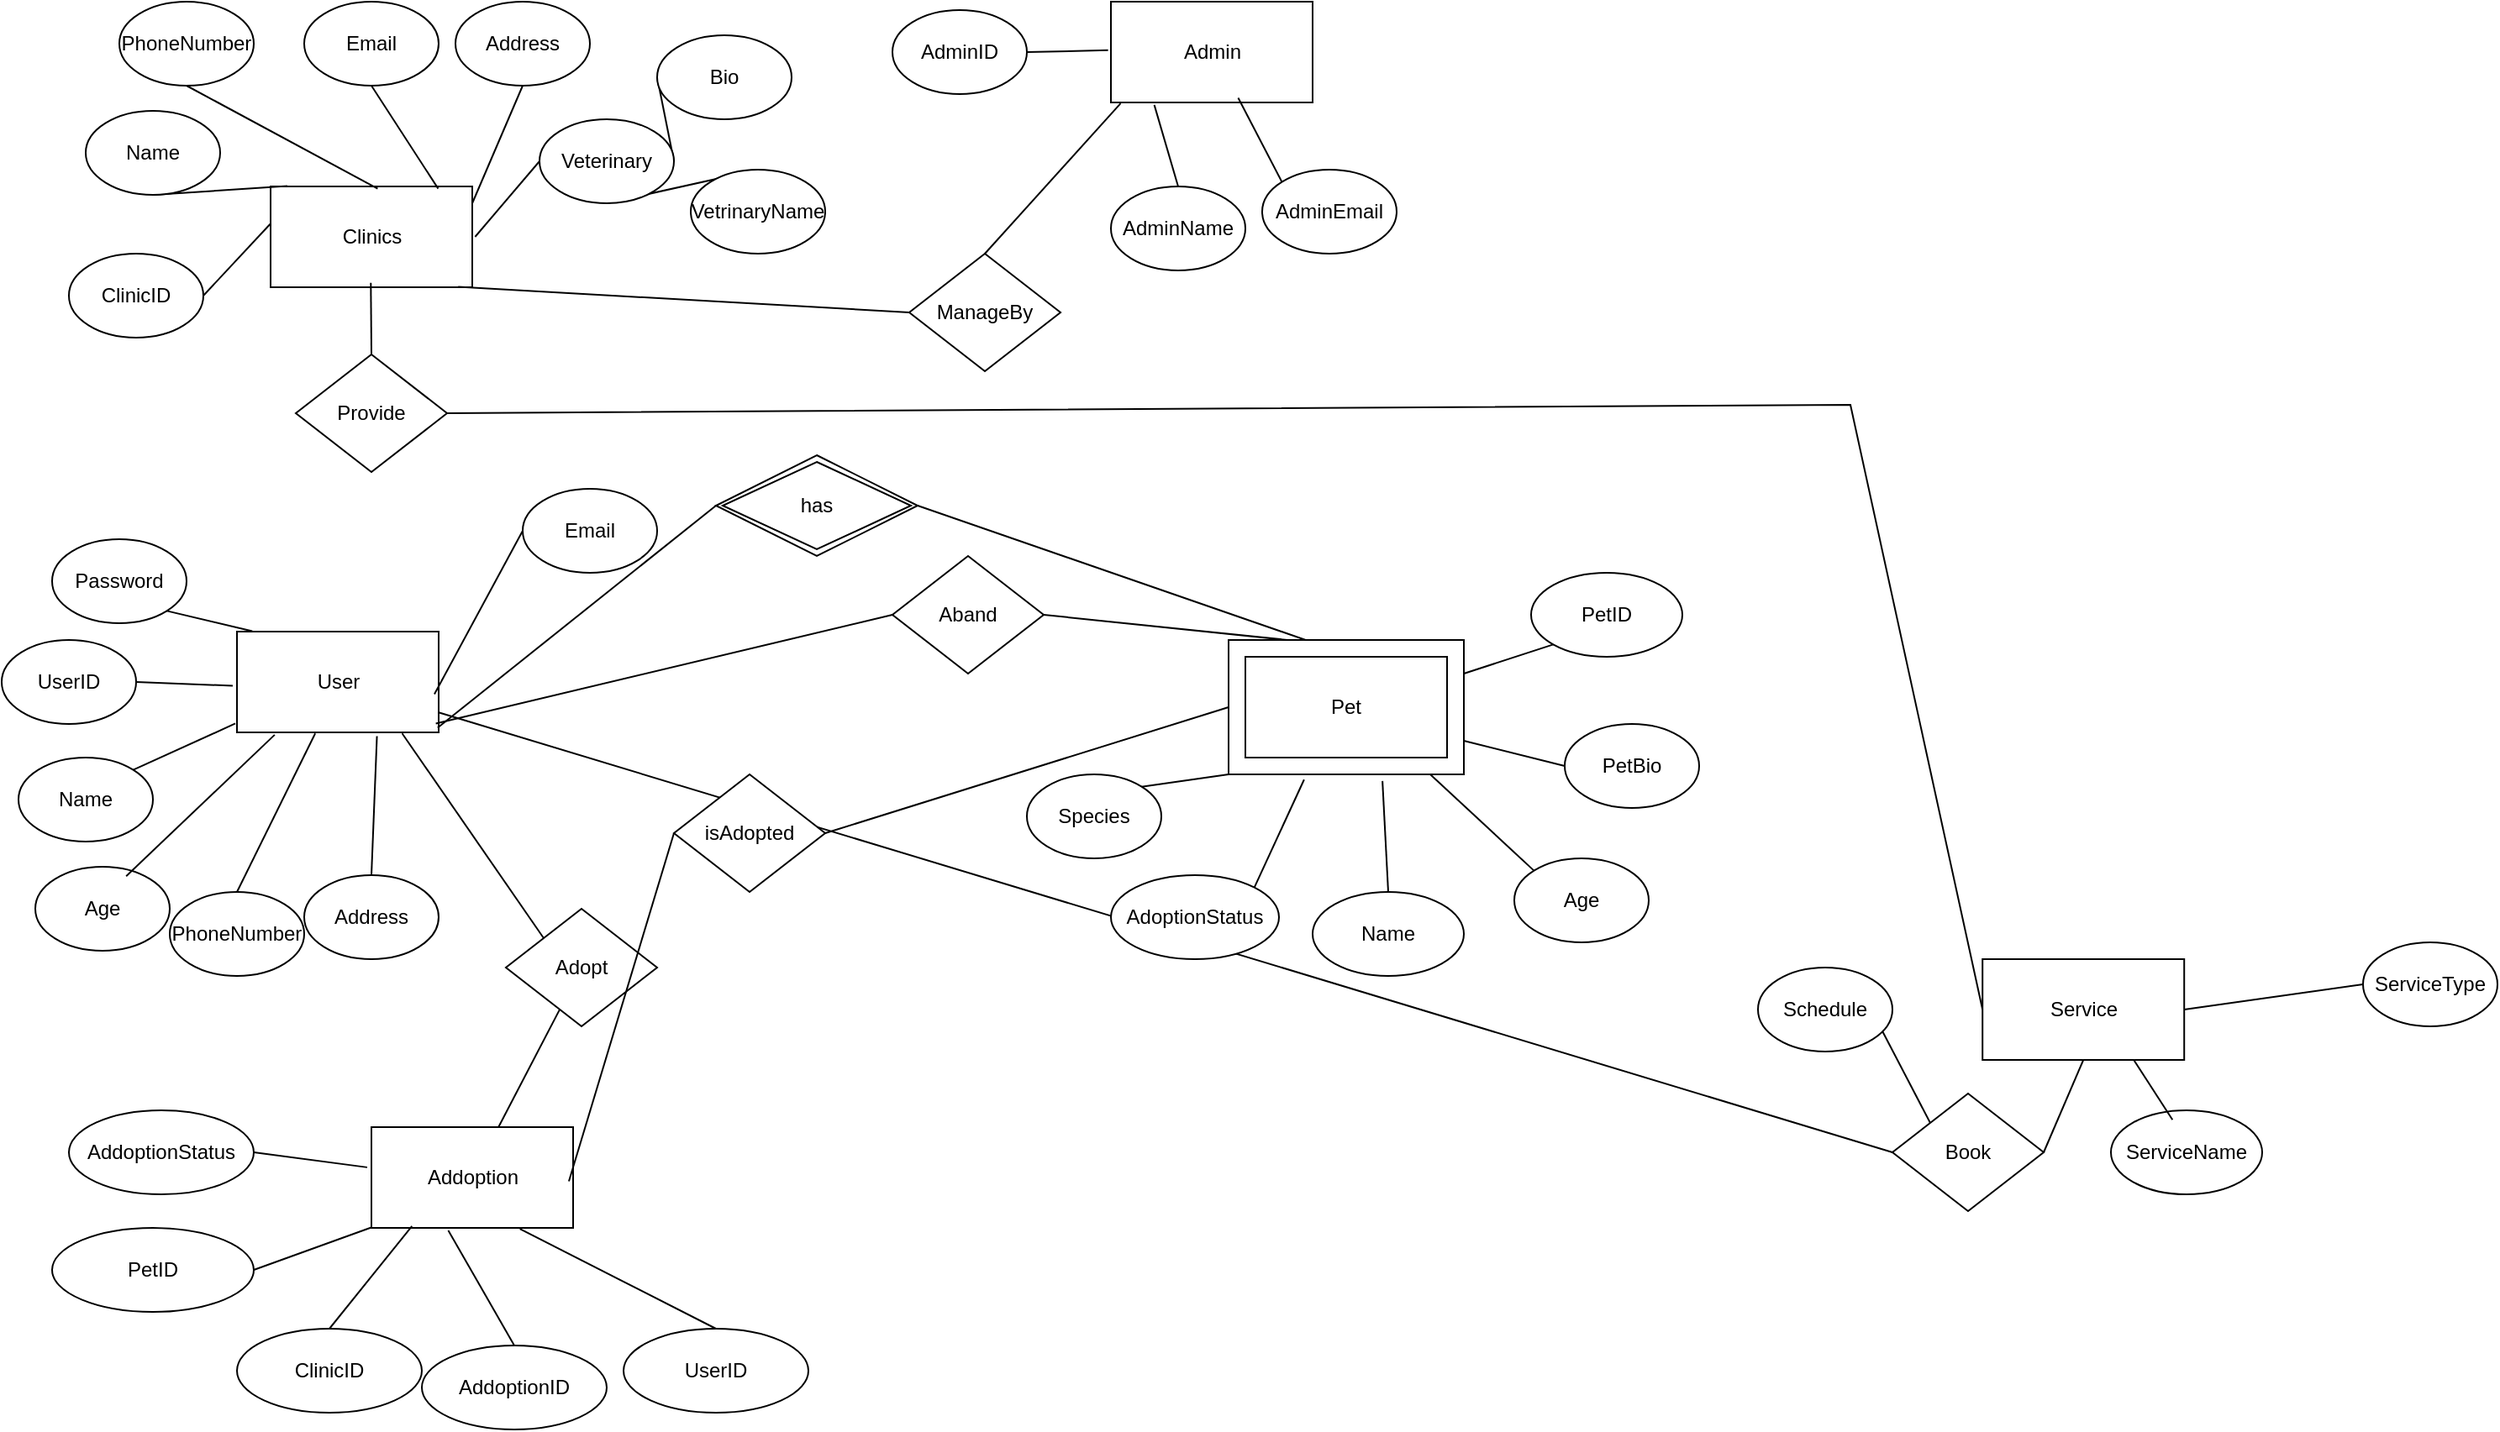 <mxfile version="24.8.3">
  <diagram id="R2lEEEUBdFMjLlhIrx00" name="Page-1">
    <mxGraphModel dx="983" dy="569" grid="1" gridSize="10" guides="1" tooltips="1" connect="1" arrows="1" fold="1" page="1" pageScale="1" pageWidth="850" pageHeight="1100" background="#FFFFFF" math="0" shadow="0" extFonts="Permanent Marker^https://fonts.googleapis.com/css?family=Permanent+Marker">
      <root>
        <mxCell id="0" />
        <mxCell id="1" parent="0" />
        <mxCell id="6QG8E82MpiIFCZu1OyY_-2" value="Clinics" style="verticalLabelPosition=middle;verticalAlign=middle;html=1;shape=mxgraph.basic.rect;fillColor2=none;strokeWidth=1;size=20;indent=5;labelPosition=center;align=center;" vertex="1" parent="1">
          <mxGeometry x="160" y="120" width="120" height="60" as="geometry" />
        </mxCell>
        <mxCell id="6QG8E82MpiIFCZu1OyY_-3" value="Admin" style="verticalLabelPosition=middle;verticalAlign=middle;html=1;shape=mxgraph.basic.rect;fillColor2=none;strokeWidth=1;size=20;indent=5;labelPosition=center;align=center;" vertex="1" parent="1">
          <mxGeometry x="660" y="10" width="120" height="60" as="geometry" />
        </mxCell>
        <mxCell id="6QG8E82MpiIFCZu1OyY_-4" value="User" style="verticalLabelPosition=middle;verticalAlign=middle;html=1;shape=mxgraph.basic.rect;fillColor2=none;strokeWidth=1;size=20;indent=5;labelPosition=center;align=center;" vertex="1" parent="1">
          <mxGeometry x="140" y="385" width="120" height="60" as="geometry" />
        </mxCell>
        <mxCell id="6QG8E82MpiIFCZu1OyY_-47" style="rounded=0;orthogonalLoop=1;jettySize=auto;html=1;exitX=1;exitY=0.5;exitDx=0;exitDy=0;entryX=0;entryY=0.5;entryDx=0;entryDy=0;endArrow=none;endFill=0;" edge="1" parent="1" source="6QG8E82MpiIFCZu1OyY_-10" target="6QG8E82MpiIFCZu1OyY_-46">
          <mxGeometry relative="1" as="geometry" />
        </mxCell>
        <mxCell id="6QG8E82MpiIFCZu1OyY_-10" value="Service" style="rounded=0;whiteSpace=wrap;html=1;" vertex="1" parent="1">
          <mxGeometry x="1178.6" y="580" width="120" height="60" as="geometry" />
        </mxCell>
        <mxCell id="6QG8E82MpiIFCZu1OyY_-13" value="Name" style="ellipse;whiteSpace=wrap;html=1;" vertex="1" parent="1">
          <mxGeometry x="10" y="460" width="80" height="50" as="geometry" />
        </mxCell>
        <mxCell id="6QG8E82MpiIFCZu1OyY_-14" value="Age" style="ellipse;whiteSpace=wrap;html=1;" vertex="1" parent="1">
          <mxGeometry x="20" y="525" width="80" height="50" as="geometry" />
        </mxCell>
        <mxCell id="6QG8E82MpiIFCZu1OyY_-16" value="PhoneNumber" style="ellipse;whiteSpace=wrap;html=1;" vertex="1" parent="1">
          <mxGeometry x="100" y="540" width="80" height="50" as="geometry" />
        </mxCell>
        <mxCell id="6QG8E82MpiIFCZu1OyY_-17" value="Email" style="ellipse;whiteSpace=wrap;html=1;" vertex="1" parent="1">
          <mxGeometry x="310" y="300" width="80" height="50" as="geometry" />
        </mxCell>
        <mxCell id="6QG8E82MpiIFCZu1OyY_-19" value="Address" style="ellipse;whiteSpace=wrap;html=1;" vertex="1" parent="1">
          <mxGeometry x="180" y="530" width="80" height="50" as="geometry" />
        </mxCell>
        <mxCell id="6QG8E82MpiIFCZu1OyY_-37" style="rounded=0;orthogonalLoop=1;jettySize=auto;html=1;exitX=0.5;exitY=1;exitDx=0;exitDy=0;entryX=0.083;entryY=-0.004;entryDx=0;entryDy=0;entryPerimeter=0;endArrow=none;endFill=0;" edge="1" parent="1" source="6QG8E82MpiIFCZu1OyY_-20" target="6QG8E82MpiIFCZu1OyY_-2">
          <mxGeometry relative="1" as="geometry">
            <mxPoint x="150" y="90" as="targetPoint" />
          </mxGeometry>
        </mxCell>
        <mxCell id="6QG8E82MpiIFCZu1OyY_-20" value="Name" style="ellipse;whiteSpace=wrap;html=1;" vertex="1" parent="1">
          <mxGeometry x="50" y="75" width="80" height="50" as="geometry" />
        </mxCell>
        <mxCell id="6QG8E82MpiIFCZu1OyY_-38" style="rounded=0;orthogonalLoop=1;jettySize=auto;html=1;exitX=0.5;exitY=1;exitDx=0;exitDy=0;entryX=0.531;entryY=0.022;entryDx=0;entryDy=0;entryPerimeter=0;endArrow=none;endFill=0;" edge="1" parent="1" source="6QG8E82MpiIFCZu1OyY_-21" target="6QG8E82MpiIFCZu1OyY_-2">
          <mxGeometry relative="1" as="geometry">
            <mxPoint x="200" y="100" as="targetPoint" />
          </mxGeometry>
        </mxCell>
        <mxCell id="6QG8E82MpiIFCZu1OyY_-21" value="PhoneNumber" style="ellipse;whiteSpace=wrap;html=1;" vertex="1" parent="1">
          <mxGeometry x="70" y="10" width="80" height="50" as="geometry" />
        </mxCell>
        <mxCell id="6QG8E82MpiIFCZu1OyY_-22" value="Email" style="ellipse;whiteSpace=wrap;html=1;" vertex="1" parent="1">
          <mxGeometry x="180" y="10" width="80" height="50" as="geometry" />
        </mxCell>
        <mxCell id="6QG8E82MpiIFCZu1OyY_-23" value="Address" style="ellipse;whiteSpace=wrap;html=1;" vertex="1" parent="1">
          <mxGeometry x="270" y="10" width="80" height="50" as="geometry" />
        </mxCell>
        <mxCell id="6QG8E82MpiIFCZu1OyY_-35" style="rounded=0;orthogonalLoop=1;jettySize=auto;html=1;exitX=1;exitY=0.5;exitDx=0;exitDy=0;entryX=0;entryY=0.5;entryDx=0;entryDy=0;endArrow=none;endFill=0;" edge="1" parent="1" source="6QG8E82MpiIFCZu1OyY_-25" target="6QG8E82MpiIFCZu1OyY_-10">
          <mxGeometry relative="1" as="geometry">
            <Array as="points">
              <mxPoint x="1100" y="250" />
            </Array>
          </mxGeometry>
        </mxCell>
        <mxCell id="6QG8E82MpiIFCZu1OyY_-25" value="Provide" style="rhombus;whiteSpace=wrap;html=1;" vertex="1" parent="1">
          <mxGeometry x="175" y="220" width="90" height="70" as="geometry" />
        </mxCell>
        <mxCell id="6QG8E82MpiIFCZu1OyY_-32" style="rounded=0;orthogonalLoop=1;jettySize=auto;html=1;exitX=1;exitY=0.5;exitDx=0;exitDy=0;entryX=0;entryY=0.5;entryDx=0;entryDy=0;startArrow=none;startFill=0;endArrow=none;endFill=0;" edge="1" parent="1" source="6QG8E82MpiIFCZu1OyY_-26" target="6QG8E82MpiIFCZu1OyY_-30">
          <mxGeometry relative="1" as="geometry" />
        </mxCell>
        <mxCell id="6QG8E82MpiIFCZu1OyY_-33" style="rounded=0;orthogonalLoop=1;jettySize=auto;html=1;exitX=0.5;exitY=1;exitDx=0;exitDy=0;entryX=0.5;entryY=0;entryDx=0;entryDy=0;endArrow=none;endFill=0;" edge="1" parent="1" source="6QG8E82MpiIFCZu1OyY_-26" target="6QG8E82MpiIFCZu1OyY_-29">
          <mxGeometry relative="1" as="geometry" />
        </mxCell>
        <mxCell id="6QG8E82MpiIFCZu1OyY_-26" value="Veterinary" style="ellipse;whiteSpace=wrap;html=1;" vertex="1" parent="1">
          <mxGeometry x="320" y="80" width="80" height="50" as="geometry" />
        </mxCell>
        <mxCell id="6QG8E82MpiIFCZu1OyY_-29" value="VetrinaryName" style="ellipse;whiteSpace=wrap;html=1;" vertex="1" parent="1">
          <mxGeometry x="410" y="110" width="80" height="50" as="geometry" />
        </mxCell>
        <mxCell id="6QG8E82MpiIFCZu1OyY_-30" value="Bio" style="ellipse;whiteSpace=wrap;html=1;" vertex="1" parent="1">
          <mxGeometry x="390" y="30" width="80" height="50" as="geometry" />
        </mxCell>
        <mxCell id="6QG8E82MpiIFCZu1OyY_-31" value="ClinicID" style="ellipse;whiteSpace=wrap;html=1;" vertex="1" parent="1">
          <mxGeometry x="40" y="160" width="80" height="50" as="geometry" />
        </mxCell>
        <mxCell id="6QG8E82MpiIFCZu1OyY_-34" style="rounded=0;orthogonalLoop=1;jettySize=auto;html=1;exitX=0.5;exitY=0;exitDx=0;exitDy=0;entryX=0.497;entryY=0.956;entryDx=0;entryDy=0;entryPerimeter=0;endArrow=none;endFill=0;" edge="1" parent="1" source="6QG8E82MpiIFCZu1OyY_-25" target="6QG8E82MpiIFCZu1OyY_-2">
          <mxGeometry relative="1" as="geometry" />
        </mxCell>
        <mxCell id="6QG8E82MpiIFCZu1OyY_-36" style="rounded=0;orthogonalLoop=1;jettySize=auto;html=1;exitX=1;exitY=0.5;exitDx=0;exitDy=0;entryX=-0.001;entryY=0.371;entryDx=0;entryDy=0;entryPerimeter=0;endArrow=none;endFill=0;" edge="1" parent="1" source="6QG8E82MpiIFCZu1OyY_-31" target="6QG8E82MpiIFCZu1OyY_-2">
          <mxGeometry relative="1" as="geometry" />
        </mxCell>
        <mxCell id="6QG8E82MpiIFCZu1OyY_-39" style="rounded=0;orthogonalLoop=1;jettySize=auto;html=1;exitX=0.5;exitY=1;exitDx=0;exitDy=0;entryX=0.831;entryY=0.022;entryDx=0;entryDy=0;entryPerimeter=0;endArrow=none;endFill=0;" edge="1" parent="1" source="6QG8E82MpiIFCZu1OyY_-22" target="6QG8E82MpiIFCZu1OyY_-2">
          <mxGeometry relative="1" as="geometry" />
        </mxCell>
        <mxCell id="6QG8E82MpiIFCZu1OyY_-40" style="rounded=0;orthogonalLoop=1;jettySize=auto;html=1;exitX=0.5;exitY=1;exitDx=0;exitDy=0;endArrow=none;endFill=0;" edge="1" parent="1" source="6QG8E82MpiIFCZu1OyY_-23">
          <mxGeometry relative="1" as="geometry">
            <mxPoint x="280" y="130" as="targetPoint" />
          </mxGeometry>
        </mxCell>
        <mxCell id="6QG8E82MpiIFCZu1OyY_-41" style="rounded=0;orthogonalLoop=1;jettySize=auto;html=1;exitX=0;exitY=0.5;exitDx=0;exitDy=0;entryX=1.014;entryY=0.5;entryDx=0;entryDy=0;entryPerimeter=0;endArrow=none;endFill=0;" edge="1" parent="1" source="6QG8E82MpiIFCZu1OyY_-26" target="6QG8E82MpiIFCZu1OyY_-2">
          <mxGeometry relative="1" as="geometry" />
        </mxCell>
        <mxCell id="6QG8E82MpiIFCZu1OyY_-44" style="rounded=0;orthogonalLoop=1;jettySize=auto;html=1;exitX=1;exitY=0.5;exitDx=0;exitDy=0;entryX=0.5;entryY=1;entryDx=0;entryDy=0;endArrow=none;endFill=0;" edge="1" parent="1" source="6QG8E82MpiIFCZu1OyY_-43" target="6QG8E82MpiIFCZu1OyY_-10">
          <mxGeometry relative="1" as="geometry" />
        </mxCell>
        <mxCell id="6QG8E82MpiIFCZu1OyY_-45" style="rounded=0;orthogonalLoop=1;jettySize=auto;html=1;exitX=0;exitY=0.5;exitDx=0;exitDy=0;endArrow=none;endFill=0;" edge="1" parent="1" source="6QG8E82MpiIFCZu1OyY_-43" target="6QG8E82MpiIFCZu1OyY_-4">
          <mxGeometry relative="1" as="geometry" />
        </mxCell>
        <mxCell id="6QG8E82MpiIFCZu1OyY_-74" style="rounded=0;orthogonalLoop=1;jettySize=auto;html=1;exitX=0;exitY=0;exitDx=0;exitDy=0;endArrow=none;endFill=0;entryX=0.905;entryY=0.695;entryDx=0;entryDy=0;entryPerimeter=0;" edge="1" parent="1" source="6QG8E82MpiIFCZu1OyY_-43" target="6QG8E82MpiIFCZu1OyY_-75">
          <mxGeometry relative="1" as="geometry">
            <mxPoint x="835" y="650" as="targetPoint" />
          </mxGeometry>
        </mxCell>
        <mxCell id="6QG8E82MpiIFCZu1OyY_-43" value="Book" style="rhombus;whiteSpace=wrap;html=1;" vertex="1" parent="1">
          <mxGeometry x="1125" y="660" width="90" height="70" as="geometry" />
        </mxCell>
        <mxCell id="6QG8E82MpiIFCZu1OyY_-46" value="ServiceType" style="ellipse;whiteSpace=wrap;html=1;" vertex="1" parent="1">
          <mxGeometry x="1405" y="570" width="80" height="50" as="geometry" />
        </mxCell>
        <mxCell id="6QG8E82MpiIFCZu1OyY_-48" style="rounded=0;orthogonalLoop=1;jettySize=auto;html=1;exitX=1;exitY=0;exitDx=0;exitDy=0;entryX=-0.008;entryY=0.912;entryDx=0;entryDy=0;entryPerimeter=0;endArrow=none;endFill=0;" edge="1" parent="1" source="6QG8E82MpiIFCZu1OyY_-13" target="6QG8E82MpiIFCZu1OyY_-4">
          <mxGeometry relative="1" as="geometry" />
        </mxCell>
        <mxCell id="6QG8E82MpiIFCZu1OyY_-49" style="rounded=0;orthogonalLoop=1;jettySize=auto;html=1;exitX=0.676;exitY=0.112;exitDx=0;exitDy=0;entryX=0.187;entryY=1.024;entryDx=0;entryDy=0;entryPerimeter=0;endArrow=none;endFill=0;exitPerimeter=0;" edge="1" parent="1" source="6QG8E82MpiIFCZu1OyY_-14" target="6QG8E82MpiIFCZu1OyY_-4">
          <mxGeometry relative="1" as="geometry" />
        </mxCell>
        <mxCell id="6QG8E82MpiIFCZu1OyY_-50" style="rounded=0;orthogonalLoop=1;jettySize=auto;html=1;exitX=0.5;exitY=0;exitDx=0;exitDy=0;entryX=0.388;entryY=1.01;entryDx=0;entryDy=0;entryPerimeter=0;endArrow=none;endFill=0;" edge="1" parent="1" source="6QG8E82MpiIFCZu1OyY_-16" target="6QG8E82MpiIFCZu1OyY_-4">
          <mxGeometry relative="1" as="geometry" />
        </mxCell>
        <mxCell id="6QG8E82MpiIFCZu1OyY_-51" style="rounded=0;orthogonalLoop=1;jettySize=auto;html=1;exitX=0.5;exitY=0;exitDx=0;exitDy=0;entryX=0.694;entryY=1.038;entryDx=0;entryDy=0;entryPerimeter=0;endArrow=none;endFill=0;" edge="1" parent="1" source="6QG8E82MpiIFCZu1OyY_-19" target="6QG8E82MpiIFCZu1OyY_-4">
          <mxGeometry relative="1" as="geometry" />
        </mxCell>
        <mxCell id="6QG8E82MpiIFCZu1OyY_-52" style="rounded=0;orthogonalLoop=1;jettySize=auto;html=1;exitX=0;exitY=0.5;exitDx=0;exitDy=0;endArrow=none;endFill=0;entryX=0.979;entryY=0.621;entryDx=0;entryDy=0;entryPerimeter=0;" edge="1" parent="1" source="6QG8E82MpiIFCZu1OyY_-17" target="6QG8E82MpiIFCZu1OyY_-4">
          <mxGeometry relative="1" as="geometry">
            <mxPoint x="230.0" y="430" as="targetPoint" />
          </mxGeometry>
        </mxCell>
        <mxCell id="ot0OKPYrs41KSUpZu7oC-8" style="rounded=0;orthogonalLoop=1;jettySize=auto;html=1;exitX=0.374;exitY=0.028;exitDx=0;exitDy=0;exitPerimeter=0;entryX=1;entryY=0.5;entryDx=0;entryDy=0;endArrow=none;endFill=0;" edge="1" parent="1" source="6QG8E82MpiIFCZu1OyY_-54" target="6QG8E82MpiIFCZu1OyY_-59">
          <mxGeometry relative="1" as="geometry" />
        </mxCell>
        <mxCell id="6QG8E82MpiIFCZu1OyY_-54" value="Pet" style="verticalLabelPosition=middle;verticalAlign=middle;html=1;shape=mxgraph.basic.frame;dx=10;whiteSpace=wrap;labelPosition=center;align=center;" vertex="1" parent="1">
          <mxGeometry x="730" y="390" width="140" height="80" as="geometry" />
        </mxCell>
        <mxCell id="6QG8E82MpiIFCZu1OyY_-59" value="has" style="shape=rhombus;double=1;perimeter=rhombusPerimeter;whiteSpace=wrap;html=1;align=center;" vertex="1" parent="1">
          <mxGeometry x="425" y="280" width="120" height="60" as="geometry" />
        </mxCell>
        <mxCell id="6QG8E82MpiIFCZu1OyY_-63" value="Species" style="ellipse;whiteSpace=wrap;html=1;" vertex="1" parent="1">
          <mxGeometry x="610" y="470" width="80" height="50" as="geometry" />
        </mxCell>
        <mxCell id="6QG8E82MpiIFCZu1OyY_-64" value="AdoptionStatus" style="ellipse;whiteSpace=wrap;html=1;" vertex="1" parent="1">
          <mxGeometry x="660" y="530" width="100" height="50" as="geometry" />
        </mxCell>
        <mxCell id="6QG8E82MpiIFCZu1OyY_-65" value="Name" style="ellipse;whiteSpace=wrap;html=1;" vertex="1" parent="1">
          <mxGeometry x="780" y="540" width="90" height="50" as="geometry" />
        </mxCell>
        <mxCell id="6QG8E82MpiIFCZu1OyY_-66" value="Age" style="ellipse;whiteSpace=wrap;html=1;" vertex="1" parent="1">
          <mxGeometry x="900" y="520" width="80" height="50" as="geometry" />
        </mxCell>
        <mxCell id="6QG8E82MpiIFCZu1OyY_-68" value="PetBio" style="ellipse;whiteSpace=wrap;html=1;" vertex="1" parent="1">
          <mxGeometry x="930" y="440" width="80" height="50" as="geometry" />
        </mxCell>
        <mxCell id="6QG8E82MpiIFCZu1OyY_-70" value="PetID" style="ellipse;whiteSpace=wrap;html=1;" vertex="1" parent="1">
          <mxGeometry x="910" y="350" width="90" height="50" as="geometry" />
        </mxCell>
        <mxCell id="6QG8E82MpiIFCZu1OyY_-72" value="ServiceName" style="ellipse;whiteSpace=wrap;html=1;" vertex="1" parent="1">
          <mxGeometry x="1255" y="670" width="90" height="50" as="geometry" />
        </mxCell>
        <mxCell id="6QG8E82MpiIFCZu1OyY_-73" style="rounded=0;orthogonalLoop=1;jettySize=auto;html=1;exitX=0.407;exitY=0.112;exitDx=0;exitDy=0;entryX=0.75;entryY=1;entryDx=0;entryDy=0;endArrow=none;endFill=0;exitPerimeter=0;" edge="1" parent="1" source="6QG8E82MpiIFCZu1OyY_-72" target="6QG8E82MpiIFCZu1OyY_-10">
          <mxGeometry relative="1" as="geometry" />
        </mxCell>
        <mxCell id="6QG8E82MpiIFCZu1OyY_-75" value="Schedule" style="ellipse;whiteSpace=wrap;html=1;" vertex="1" parent="1">
          <mxGeometry x="1045" y="585" width="80" height="50" as="geometry" />
        </mxCell>
        <mxCell id="6QG8E82MpiIFCZu1OyY_-76" style="rounded=0;orthogonalLoop=1;jettySize=auto;html=1;exitX=1;exitY=0;exitDx=0;exitDy=0;entryX=0;entryY=1;entryDx=0;entryDy=0;entryPerimeter=0;endArrow=none;endFill=0;" edge="1" parent="1" source="6QG8E82MpiIFCZu1OyY_-63" target="6QG8E82MpiIFCZu1OyY_-54">
          <mxGeometry relative="1" as="geometry" />
        </mxCell>
        <mxCell id="6QG8E82MpiIFCZu1OyY_-77" style="rounded=0;orthogonalLoop=1;jettySize=auto;html=1;exitX=1;exitY=0;exitDx=0;exitDy=0;entryX=0.321;entryY=1.039;entryDx=0;entryDy=0;entryPerimeter=0;endArrow=none;endFill=0;" edge="1" parent="1" source="6QG8E82MpiIFCZu1OyY_-64" target="6QG8E82MpiIFCZu1OyY_-54">
          <mxGeometry relative="1" as="geometry" />
        </mxCell>
        <mxCell id="6QG8E82MpiIFCZu1OyY_-78" style="rounded=0;orthogonalLoop=1;jettySize=auto;html=1;exitX=0.5;exitY=0;exitDx=0;exitDy=0;entryX=0.654;entryY=1.049;entryDx=0;entryDy=0;entryPerimeter=0;endArrow=none;endFill=0;" edge="1" parent="1" source="6QG8E82MpiIFCZu1OyY_-65" target="6QG8E82MpiIFCZu1OyY_-54">
          <mxGeometry relative="1" as="geometry" />
        </mxCell>
        <mxCell id="6QG8E82MpiIFCZu1OyY_-79" style="rounded=0;orthogonalLoop=1;jettySize=auto;html=1;exitX=0;exitY=0;exitDx=0;exitDy=0;entryX=0.857;entryY=1;entryDx=0;entryDy=0;entryPerimeter=0;endArrow=none;endFill=0;" edge="1" parent="1" source="6QG8E82MpiIFCZu1OyY_-66" target="6QG8E82MpiIFCZu1OyY_-54">
          <mxGeometry relative="1" as="geometry" />
        </mxCell>
        <mxCell id="6QG8E82MpiIFCZu1OyY_-80" style="rounded=0;orthogonalLoop=1;jettySize=auto;html=1;exitX=0;exitY=0.5;exitDx=0;exitDy=0;entryX=0;entryY=0;entryDx=140;entryDy=60;entryPerimeter=0;endArrow=none;endFill=0;" edge="1" parent="1" source="6QG8E82MpiIFCZu1OyY_-68" target="6QG8E82MpiIFCZu1OyY_-54">
          <mxGeometry relative="1" as="geometry" />
        </mxCell>
        <mxCell id="6QG8E82MpiIFCZu1OyY_-81" style="rounded=0;orthogonalLoop=1;jettySize=auto;html=1;exitX=0;exitY=1;exitDx=0;exitDy=0;entryX=0;entryY=0;entryDx=140;entryDy=20;entryPerimeter=0;endArrow=none;endFill=0;" edge="1" parent="1" source="6QG8E82MpiIFCZu1OyY_-70" target="6QG8E82MpiIFCZu1OyY_-54">
          <mxGeometry relative="1" as="geometry" />
        </mxCell>
        <mxCell id="6QG8E82MpiIFCZu1OyY_-82" value="UserID" style="ellipse;whiteSpace=wrap;html=1;" vertex="1" parent="1">
          <mxGeometry y="390" width="80" height="50" as="geometry" />
        </mxCell>
        <mxCell id="6QG8E82MpiIFCZu1OyY_-83" style="rounded=0;orthogonalLoop=1;jettySize=auto;html=1;exitX=1;exitY=0.5;exitDx=0;exitDy=0;entryX=-0.021;entryY=0.537;entryDx=0;entryDy=0;entryPerimeter=0;endArrow=none;endFill=0;" edge="1" parent="1" source="6QG8E82MpiIFCZu1OyY_-82" target="6QG8E82MpiIFCZu1OyY_-4">
          <mxGeometry relative="1" as="geometry" />
        </mxCell>
        <mxCell id="6QG8E82MpiIFCZu1OyY_-85" value="Password" style="ellipse;whiteSpace=wrap;html=1;" vertex="1" parent="1">
          <mxGeometry x="30" y="330" width="80" height="50" as="geometry" />
        </mxCell>
        <mxCell id="6QG8E82MpiIFCZu1OyY_-86" style="rounded=0;orthogonalLoop=1;jettySize=auto;html=1;exitX=1;exitY=1;exitDx=0;exitDy=0;entryX=0.076;entryY=-0.004;entryDx=0;entryDy=0;entryPerimeter=0;endArrow=none;endFill=0;" edge="1" parent="1" source="6QG8E82MpiIFCZu1OyY_-85" target="6QG8E82MpiIFCZu1OyY_-4">
          <mxGeometry relative="1" as="geometry" />
        </mxCell>
        <mxCell id="6QG8E82MpiIFCZu1OyY_-102" value="" style="rounded=0;orthogonalLoop=1;jettySize=auto;html=1;endArrow=none;endFill=0;" edge="1" parent="1" source="6QG8E82MpiIFCZu1OyY_-87" target="6QG8E82MpiIFCZu1OyY_-100">
          <mxGeometry relative="1" as="geometry" />
        </mxCell>
        <mxCell id="6QG8E82MpiIFCZu1OyY_-87" value="Addoption" style="verticalLabelPosition=middle;verticalAlign=middle;html=1;shape=mxgraph.basic.rect;fillColor2=none;strokeWidth=1;size=20;indent=5;labelPosition=center;align=center;" vertex="1" parent="1">
          <mxGeometry x="220" y="680" width="120" height="60" as="geometry" />
        </mxCell>
        <mxCell id="6QG8E82MpiIFCZu1OyY_-89" value="AddoptionStatus" style="ellipse;whiteSpace=wrap;html=1;" vertex="1" parent="1">
          <mxGeometry x="40" y="670" width="110" height="50" as="geometry" />
        </mxCell>
        <mxCell id="6QG8E82MpiIFCZu1OyY_-90" value="PetID" style="ellipse;whiteSpace=wrap;html=1;" vertex="1" parent="1">
          <mxGeometry x="30" y="740" width="120" height="50" as="geometry" />
        </mxCell>
        <mxCell id="6QG8E82MpiIFCZu1OyY_-91" value="ClinicID" style="ellipse;whiteSpace=wrap;html=1;" vertex="1" parent="1">
          <mxGeometry x="140" y="800" width="110" height="50" as="geometry" />
        </mxCell>
        <mxCell id="6QG8E82MpiIFCZu1OyY_-92" value="AddoptionID" style="ellipse;whiteSpace=wrap;html=1;" vertex="1" parent="1">
          <mxGeometry x="250" y="810" width="110" height="50" as="geometry" />
        </mxCell>
        <mxCell id="6QG8E82MpiIFCZu1OyY_-93" value="UserID" style="ellipse;whiteSpace=wrap;html=1;" vertex="1" parent="1">
          <mxGeometry x="370" y="800" width="110" height="50" as="geometry" />
        </mxCell>
        <mxCell id="6QG8E82MpiIFCZu1OyY_-94" style="rounded=0;orthogonalLoop=1;jettySize=auto;html=1;exitX=1;exitY=0.5;exitDx=0;exitDy=0;entryX=-0.021;entryY=0.399;entryDx=0;entryDy=0;entryPerimeter=0;endArrow=none;endFill=0;" edge="1" parent="1" source="6QG8E82MpiIFCZu1OyY_-89" target="6QG8E82MpiIFCZu1OyY_-87">
          <mxGeometry relative="1" as="geometry" />
        </mxCell>
        <mxCell id="6QG8E82MpiIFCZu1OyY_-95" style="rounded=0;orthogonalLoop=1;jettySize=auto;html=1;exitX=1;exitY=0.5;exitDx=0;exitDy=0;entryX=-0.001;entryY=0.996;entryDx=0;entryDy=0;entryPerimeter=0;endArrow=none;endFill=0;" edge="1" parent="1" source="6QG8E82MpiIFCZu1OyY_-90" target="6QG8E82MpiIFCZu1OyY_-87">
          <mxGeometry relative="1" as="geometry" />
        </mxCell>
        <mxCell id="6QG8E82MpiIFCZu1OyY_-96" style="rounded=0;orthogonalLoop=1;jettySize=auto;html=1;exitX=0.5;exitY=0;exitDx=0;exitDy=0;entryX=0.201;entryY=0.982;entryDx=0;entryDy=0;entryPerimeter=0;endArrow=none;endFill=0;" edge="1" parent="1" source="6QG8E82MpiIFCZu1OyY_-91" target="6QG8E82MpiIFCZu1OyY_-87">
          <mxGeometry relative="1" as="geometry" />
        </mxCell>
        <mxCell id="6QG8E82MpiIFCZu1OyY_-97" style="rounded=0;orthogonalLoop=1;jettySize=auto;html=1;exitX=0.5;exitY=0;exitDx=0;exitDy=0;entryX=0.381;entryY=1.024;entryDx=0;entryDy=0;entryPerimeter=0;endArrow=none;endFill=0;" edge="1" parent="1" source="6QG8E82MpiIFCZu1OyY_-92" target="6QG8E82MpiIFCZu1OyY_-87">
          <mxGeometry relative="1" as="geometry" />
        </mxCell>
        <mxCell id="6QG8E82MpiIFCZu1OyY_-98" style="rounded=0;orthogonalLoop=1;jettySize=auto;html=1;exitX=0.5;exitY=0;exitDx=0;exitDy=0;entryX=0.736;entryY=1.01;entryDx=0;entryDy=0;entryPerimeter=0;endArrow=none;endFill=0;" edge="1" parent="1" source="6QG8E82MpiIFCZu1OyY_-93" target="6QG8E82MpiIFCZu1OyY_-87">
          <mxGeometry relative="1" as="geometry" />
        </mxCell>
        <mxCell id="6QG8E82MpiIFCZu1OyY_-100" value="Adopt" style="rhombus;whiteSpace=wrap;html=1;" vertex="1" parent="1">
          <mxGeometry x="300" y="550" width="90" height="70" as="geometry" />
        </mxCell>
        <mxCell id="6QG8E82MpiIFCZu1OyY_-101" style="rounded=0;orthogonalLoop=1;jettySize=auto;html=1;exitX=0;exitY=0;exitDx=0;exitDy=0;entryX=0.819;entryY=1.01;entryDx=0;entryDy=0;entryPerimeter=0;endArrow=none;endFill=0;" edge="1" parent="1" source="6QG8E82MpiIFCZu1OyY_-100" target="6QG8E82MpiIFCZu1OyY_-4">
          <mxGeometry relative="1" as="geometry" />
        </mxCell>
        <mxCell id="ot0OKPYrs41KSUpZu7oC-7" style="rounded=0;orthogonalLoop=1;jettySize=auto;html=1;exitX=0;exitY=0.5;exitDx=0;exitDy=0;entryX=0.995;entryY=0.954;entryDx=0;entryDy=0;entryPerimeter=0;endArrow=none;endFill=0;" edge="1" parent="1" source="6QG8E82MpiIFCZu1OyY_-59" target="6QG8E82MpiIFCZu1OyY_-4">
          <mxGeometry relative="1" as="geometry" />
        </mxCell>
        <mxCell id="6QG8E82MpiIFCZu1OyY_-104" value="AdminID" style="ellipse;whiteSpace=wrap;html=1;" vertex="1" parent="1">
          <mxGeometry x="530" y="15" width="80" height="50" as="geometry" />
        </mxCell>
        <mxCell id="6QG8E82MpiIFCZu1OyY_-105" value="AdminName" style="ellipse;whiteSpace=wrap;html=1;" vertex="1" parent="1">
          <mxGeometry x="660" y="120" width="80" height="50" as="geometry" />
        </mxCell>
        <mxCell id="6QG8E82MpiIFCZu1OyY_-107" value="AdminEmail" style="ellipse;whiteSpace=wrap;html=1;" vertex="1" parent="1">
          <mxGeometry x="750" y="110" width="80" height="50" as="geometry" />
        </mxCell>
        <mxCell id="6QG8E82MpiIFCZu1OyY_-108" style="rounded=0;orthogonalLoop=1;jettySize=auto;html=1;exitX=1;exitY=0.5;exitDx=0;exitDy=0;entryX=-0.014;entryY=0.482;entryDx=0;entryDy=0;entryPerimeter=0;endArrow=none;endFill=0;" edge="1" parent="1" source="6QG8E82MpiIFCZu1OyY_-104" target="6QG8E82MpiIFCZu1OyY_-3">
          <mxGeometry relative="1" as="geometry" />
        </mxCell>
        <mxCell id="6QG8E82MpiIFCZu1OyY_-109" style="rounded=0;orthogonalLoop=1;jettySize=auto;html=1;exitX=0.5;exitY=0;exitDx=0;exitDy=0;entryX=0.215;entryY=1.024;entryDx=0;entryDy=0;entryPerimeter=0;endArrow=none;endFill=0;" edge="1" parent="1" source="6QG8E82MpiIFCZu1OyY_-105" target="6QG8E82MpiIFCZu1OyY_-3">
          <mxGeometry relative="1" as="geometry" />
        </mxCell>
        <mxCell id="6QG8E82MpiIFCZu1OyY_-110" style="rounded=0;orthogonalLoop=1;jettySize=auto;html=1;exitX=0;exitY=0;exitDx=0;exitDy=0;entryX=0.631;entryY=0.954;entryDx=0;entryDy=0;entryPerimeter=0;endArrow=none;endFill=0;" edge="1" parent="1" source="6QG8E82MpiIFCZu1OyY_-107" target="6QG8E82MpiIFCZu1OyY_-3">
          <mxGeometry relative="1" as="geometry" />
        </mxCell>
        <mxCell id="6QG8E82MpiIFCZu1OyY_-112" value="ManageBy" style="rhombus;whiteSpace=wrap;html=1;" vertex="1" parent="1">
          <mxGeometry x="540" y="160" width="90" height="70" as="geometry" />
        </mxCell>
        <mxCell id="6QG8E82MpiIFCZu1OyY_-113" style="rounded=0;orthogonalLoop=1;jettySize=auto;html=1;exitX=0.5;exitY=0;exitDx=0;exitDy=0;entryX=0.048;entryY=1.01;entryDx=0;entryDy=0;entryPerimeter=0;endArrow=none;endFill=0;" edge="1" parent="1" source="6QG8E82MpiIFCZu1OyY_-112" target="6QG8E82MpiIFCZu1OyY_-3">
          <mxGeometry relative="1" as="geometry" />
        </mxCell>
        <mxCell id="6QG8E82MpiIFCZu1OyY_-114" style="rounded=0;orthogonalLoop=1;jettySize=auto;html=1;exitX=0;exitY=0.5;exitDx=0;exitDy=0;entryX=0.93;entryY=0.996;entryDx=0;entryDy=0;entryPerimeter=0;endArrow=none;endFill=0;" edge="1" parent="1" source="6QG8E82MpiIFCZu1OyY_-112" target="6QG8E82MpiIFCZu1OyY_-2">
          <mxGeometry relative="1" as="geometry" />
        </mxCell>
        <mxCell id="6QG8E82MpiIFCZu1OyY_-115" value="isAdopted" style="rhombus;whiteSpace=wrap;html=1;" vertex="1" parent="1">
          <mxGeometry x="400" y="470" width="90" height="70" as="geometry" />
        </mxCell>
        <mxCell id="6QG8E82MpiIFCZu1OyY_-116" style="rounded=0;orthogonalLoop=1;jettySize=auto;html=1;exitX=0;exitY=0.5;exitDx=0;exitDy=0;entryX=0.979;entryY=0.537;entryDx=0;entryDy=0;entryPerimeter=0;endArrow=none;endFill=0;" edge="1" parent="1" source="6QG8E82MpiIFCZu1OyY_-115" target="6QG8E82MpiIFCZu1OyY_-87">
          <mxGeometry relative="1" as="geometry" />
        </mxCell>
        <mxCell id="6QG8E82MpiIFCZu1OyY_-117" style="rounded=0;orthogonalLoop=1;jettySize=auto;html=1;exitX=1;exitY=0.5;exitDx=0;exitDy=0;entryX=0;entryY=0.5;entryDx=0;entryDy=0;entryPerimeter=0;endArrow=none;endFill=0;" edge="1" parent="1" source="6QG8E82MpiIFCZu1OyY_-115" target="6QG8E82MpiIFCZu1OyY_-54">
          <mxGeometry relative="1" as="geometry" />
        </mxCell>
        <mxCell id="6QG8E82MpiIFCZu1OyY_-121" value="Aband" style="rhombus;whiteSpace=wrap;html=1;" vertex="1" parent="1">
          <mxGeometry x="530" y="340" width="90" height="70" as="geometry" />
        </mxCell>
        <mxCell id="6QG8E82MpiIFCZu1OyY_-122" style="rounded=0;orthogonalLoop=1;jettySize=auto;html=1;exitX=0;exitY=0.5;exitDx=0;exitDy=0;entryX=0.986;entryY=0.913;entryDx=0;entryDy=0;entryPerimeter=0;endArrow=none;endFill=0;" edge="1" parent="1" source="6QG8E82MpiIFCZu1OyY_-121" target="6QG8E82MpiIFCZu1OyY_-4">
          <mxGeometry relative="1" as="geometry" />
        </mxCell>
        <mxCell id="6QG8E82MpiIFCZu1OyY_-124" style="rounded=0;orthogonalLoop=1;jettySize=auto;html=1;exitX=1;exitY=0.5;exitDx=0;exitDy=0;entryX=0;entryY=0;entryDx=35;entryDy=0;entryPerimeter=0;endArrow=none;endFill=0;" edge="1" parent="1" source="6QG8E82MpiIFCZu1OyY_-121" target="6QG8E82MpiIFCZu1OyY_-54">
          <mxGeometry relative="1" as="geometry" />
        </mxCell>
      </root>
    </mxGraphModel>
  </diagram>
</mxfile>
